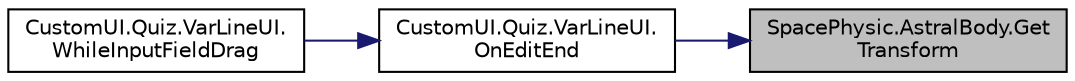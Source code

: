 digraph "SpacePhysic.AstralBody.GetTransform"
{
 // INTERACTIVE_SVG=YES
 // LATEX_PDF_SIZE
  edge [fontname="Helvetica",fontsize="10",labelfontname="Helvetica",labelfontsize="10"];
  node [fontname="Helvetica",fontsize="10",shape=record];
  rankdir="RL";
  Node1 [label="SpacePhysic.AstralBody.Get\lTransform",height=0.2,width=0.4,color="black", fillcolor="grey75", style="filled", fontcolor="black",tooltip="获取坐标"];
  Node1 -> Node2 [dir="back",color="midnightblue",fontsize="10",style="solid",fontname="Helvetica"];
  Node2 [label="CustomUI.Quiz.VarLineUI.\lOnEditEnd",height=0.2,width=0.4,color="black", fillcolor="white", style="filled",URL="$class_custom_u_i_1_1_quiz_1_1_var_line_u_i.html#adfa12854be919178096c58aa61e50ff6",tooltip=" "];
  Node2 -> Node3 [dir="back",color="midnightblue",fontsize="10",style="solid",fontname="Helvetica"];
  Node3 [label="CustomUI.Quiz.VarLineUI.\lWhileInputFieldDrag",height=0.2,width=0.4,color="black", fillcolor="white", style="filled",URL="$class_custom_u_i_1_1_quiz_1_1_var_line_u_i.html#aac47d0852e69724a11cc6c9979eeda9a",tooltip=" "];
}
